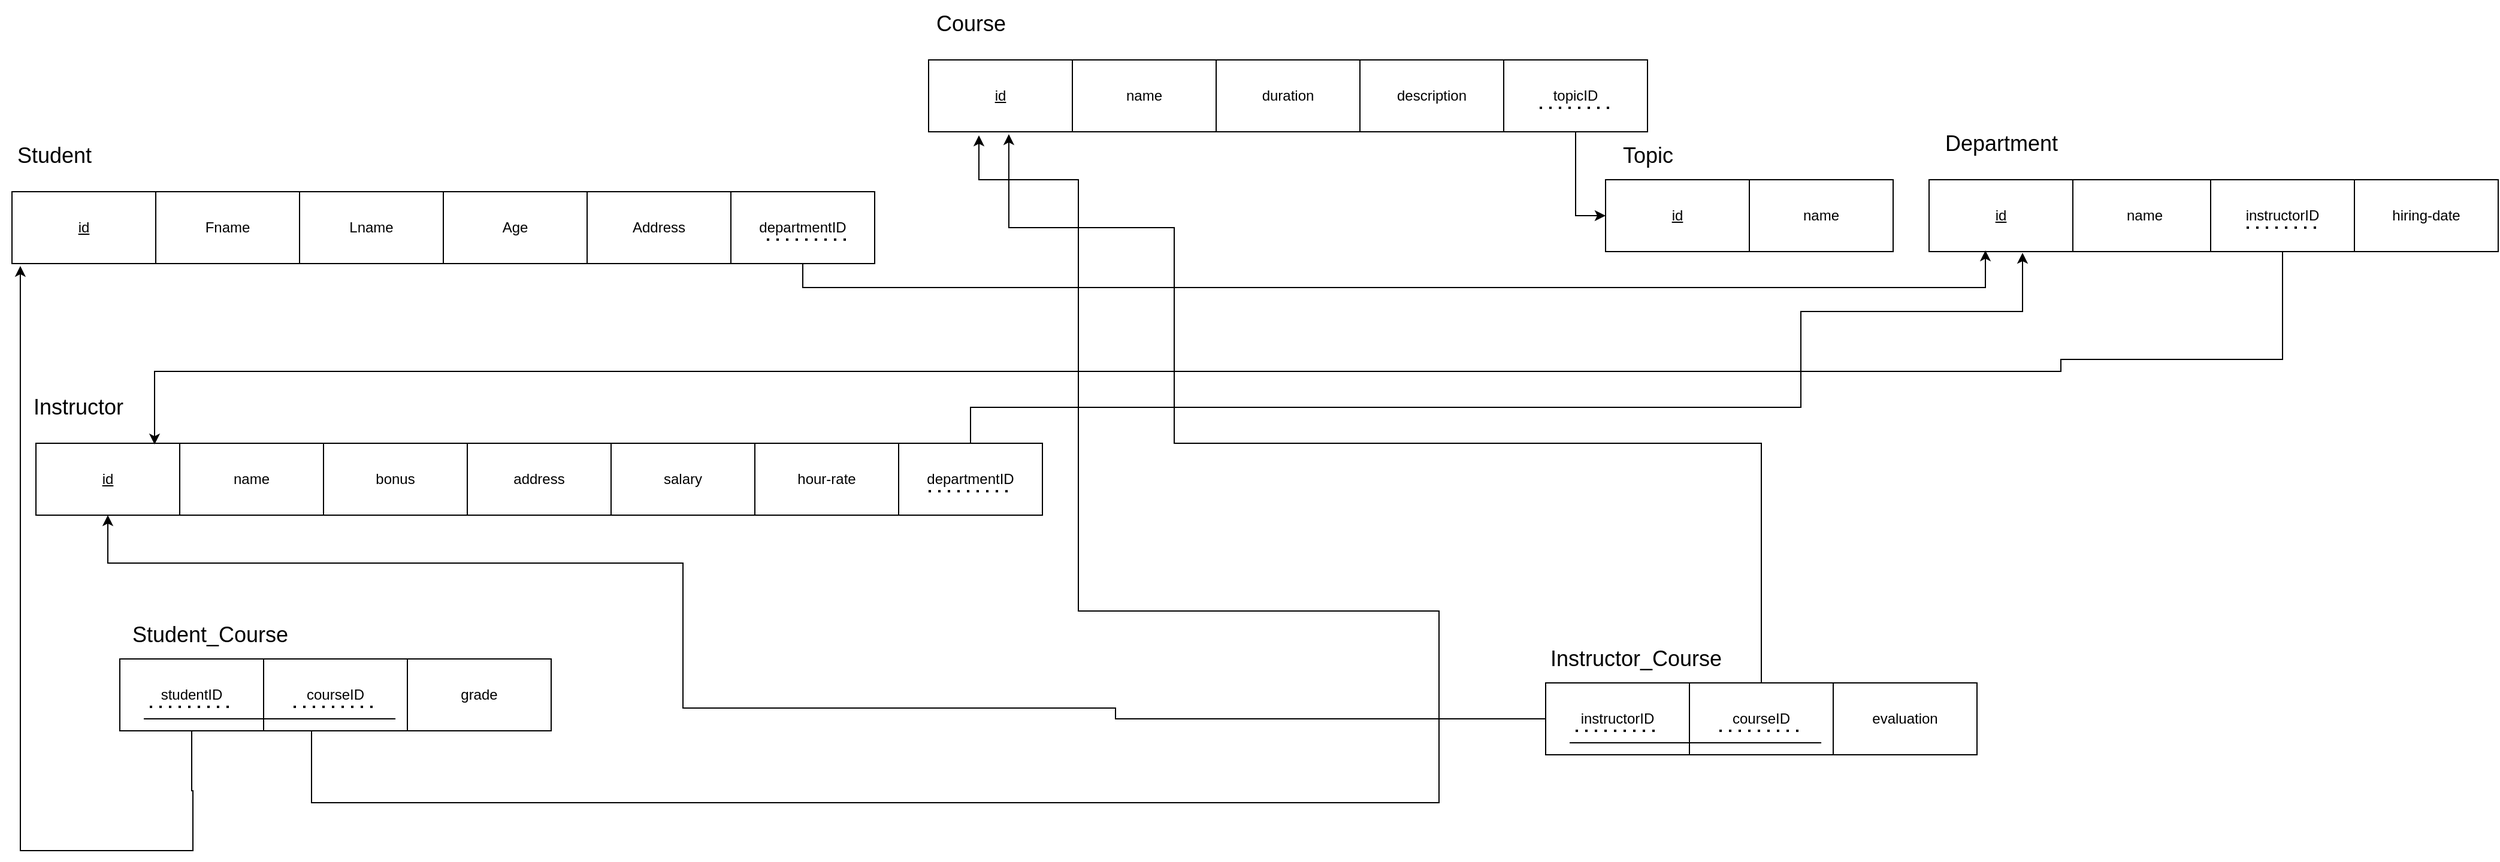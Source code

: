 <mxfile version="24.2.5" type="device">
  <diagram name="Page-1" id="cJD0f06-JthY3py7TRbJ">
    <mxGraphModel dx="2924" dy="1204" grid="1" gridSize="10" guides="1" tooltips="1" connect="1" arrows="1" fold="1" page="1" pageScale="1" pageWidth="850" pageHeight="1100" math="0" shadow="0">
      <root>
        <mxCell id="0" />
        <mxCell id="1" parent="0" />
        <mxCell id="5OCAOKwR4BYCnvJfHp_j-1" value="&lt;font style=&quot;font-size: 18px;&quot;&gt;Student&lt;/font&gt;" style="text;html=1;align=center;verticalAlign=middle;resizable=0;points=[];autosize=1;strokeColor=none;fillColor=none;" vertex="1" parent="1">
          <mxGeometry x="-620" y="200" width="90" height="40" as="geometry" />
        </mxCell>
        <mxCell id="5OCAOKwR4BYCnvJfHp_j-2" value="&lt;u&gt;id&lt;/u&gt;" style="rounded=0;whiteSpace=wrap;html=1;" vertex="1" parent="1">
          <mxGeometry x="-610" y="250" width="120" height="60" as="geometry" />
        </mxCell>
        <mxCell id="5OCAOKwR4BYCnvJfHp_j-3" value="Fname" style="rounded=0;whiteSpace=wrap;html=1;" vertex="1" parent="1">
          <mxGeometry x="-490" y="250" width="120" height="60" as="geometry" />
        </mxCell>
        <mxCell id="5OCAOKwR4BYCnvJfHp_j-4" value="Lname" style="rounded=0;whiteSpace=wrap;html=1;" vertex="1" parent="1">
          <mxGeometry x="-370" y="250" width="120" height="60" as="geometry" />
        </mxCell>
        <mxCell id="5OCAOKwR4BYCnvJfHp_j-5" value="Age" style="rounded=0;whiteSpace=wrap;html=1;" vertex="1" parent="1">
          <mxGeometry x="-250" y="250" width="120" height="60" as="geometry" />
        </mxCell>
        <mxCell id="5OCAOKwR4BYCnvJfHp_j-6" value="Address" style="rounded=0;whiteSpace=wrap;html=1;" vertex="1" parent="1">
          <mxGeometry x="-130" y="250" width="120" height="60" as="geometry" />
        </mxCell>
        <mxCell id="5OCAOKwR4BYCnvJfHp_j-7" value="name" style="rounded=0;whiteSpace=wrap;html=1;" vertex="1" parent="1">
          <mxGeometry x="275" y="140" width="120" height="60" as="geometry" />
        </mxCell>
        <mxCell id="5OCAOKwR4BYCnvJfHp_j-8" value="duration" style="rounded=0;whiteSpace=wrap;html=1;" vertex="1" parent="1">
          <mxGeometry x="395" y="140" width="120" height="60" as="geometry" />
        </mxCell>
        <mxCell id="5OCAOKwR4BYCnvJfHp_j-9" value="description" style="rounded=0;whiteSpace=wrap;html=1;" vertex="1" parent="1">
          <mxGeometry x="515" y="140" width="120" height="60" as="geometry" />
        </mxCell>
        <mxCell id="5OCAOKwR4BYCnvJfHp_j-10" value="&lt;u&gt;id&lt;/u&gt;" style="rounded=0;whiteSpace=wrap;html=1;" vertex="1" parent="1">
          <mxGeometry x="155" y="140" width="120" height="60" as="geometry" />
        </mxCell>
        <mxCell id="5OCAOKwR4BYCnvJfHp_j-12" value="&lt;font style=&quot;font-size: 18px;&quot;&gt;Course&lt;/font&gt;" style="text;html=1;align=center;verticalAlign=middle;resizable=0;points=[];autosize=1;strokeColor=none;fillColor=none;" vertex="1" parent="1">
          <mxGeometry x="150" y="90" width="80" height="40" as="geometry" />
        </mxCell>
        <mxCell id="5OCAOKwR4BYCnvJfHp_j-13" value="name" style="rounded=0;whiteSpace=wrap;html=1;" vertex="1" parent="1">
          <mxGeometry x="840" y="240" width="120" height="60" as="geometry" />
        </mxCell>
        <mxCell id="5OCAOKwR4BYCnvJfHp_j-16" value="&lt;u&gt;id&lt;/u&gt;" style="rounded=0;whiteSpace=wrap;html=1;" vertex="1" parent="1">
          <mxGeometry x="720" y="240" width="120" height="60" as="geometry" />
        </mxCell>
        <mxCell id="5OCAOKwR4BYCnvJfHp_j-17" value="&lt;font style=&quot;font-size: 18px;&quot;&gt;Topic&lt;/font&gt;" style="text;html=1;align=center;verticalAlign=middle;resizable=0;points=[];autosize=1;strokeColor=none;fillColor=none;" vertex="1" parent="1">
          <mxGeometry x="720" y="200" width="70" height="40" as="geometry" />
        </mxCell>
        <mxCell id="5OCAOKwR4BYCnvJfHp_j-18" value="name" style="rounded=0;whiteSpace=wrap;html=1;" vertex="1" parent="1">
          <mxGeometry x="1110" y="240" width="120" height="60" as="geometry" />
        </mxCell>
        <mxCell id="5OCAOKwR4BYCnvJfHp_j-19" value="&lt;u&gt;id&lt;/u&gt;" style="rounded=0;whiteSpace=wrap;html=1;" vertex="1" parent="1">
          <mxGeometry x="990" y="240" width="120" height="60" as="geometry" />
        </mxCell>
        <mxCell id="5OCAOKwR4BYCnvJfHp_j-20" value="&lt;font style=&quot;font-size: 18px;&quot;&gt;Department&lt;/font&gt;" style="text;html=1;align=center;verticalAlign=middle;resizable=0;points=[];autosize=1;strokeColor=none;fillColor=none;" vertex="1" parent="1">
          <mxGeometry x="990" y="190" width="120" height="40" as="geometry" />
        </mxCell>
        <mxCell id="5OCAOKwR4BYCnvJfHp_j-21" value="&lt;u&gt;id&lt;/u&gt;" style="rounded=0;whiteSpace=wrap;html=1;" vertex="1" parent="1">
          <mxGeometry x="-590" y="460" width="120" height="60" as="geometry" />
        </mxCell>
        <mxCell id="5OCAOKwR4BYCnvJfHp_j-22" value="name" style="rounded=0;whiteSpace=wrap;html=1;" vertex="1" parent="1">
          <mxGeometry x="-470" y="460" width="120" height="60" as="geometry" />
        </mxCell>
        <mxCell id="5OCAOKwR4BYCnvJfHp_j-23" value="bonus" style="rounded=0;whiteSpace=wrap;html=1;" vertex="1" parent="1">
          <mxGeometry x="-350" y="460" width="120" height="60" as="geometry" />
        </mxCell>
        <mxCell id="5OCAOKwR4BYCnvJfHp_j-24" value="address" style="rounded=0;whiteSpace=wrap;html=1;" vertex="1" parent="1">
          <mxGeometry x="-230" y="460" width="120" height="60" as="geometry" />
        </mxCell>
        <mxCell id="5OCAOKwR4BYCnvJfHp_j-25" value="salary" style="rounded=0;whiteSpace=wrap;html=1;" vertex="1" parent="1">
          <mxGeometry x="-110" y="460" width="120" height="60" as="geometry" />
        </mxCell>
        <mxCell id="5OCAOKwR4BYCnvJfHp_j-26" value="&lt;font style=&quot;font-size: 18px;&quot;&gt;Instructor&lt;/font&gt;" style="text;html=1;align=center;verticalAlign=middle;resizable=0;points=[];autosize=1;strokeColor=none;fillColor=none;" vertex="1" parent="1">
          <mxGeometry x="-605" y="410" width="100" height="40" as="geometry" />
        </mxCell>
        <mxCell id="5OCAOKwR4BYCnvJfHp_j-27" value="hour-rate" style="rounded=0;whiteSpace=wrap;html=1;" vertex="1" parent="1">
          <mxGeometry x="10" y="460" width="120" height="60" as="geometry" />
        </mxCell>
        <mxCell id="5OCAOKwR4BYCnvJfHp_j-30" style="edgeStyle=orthogonalEdgeStyle;rounded=0;orthogonalLoop=1;jettySize=auto;html=1;entryX=0.825;entryY=0.017;entryDx=0;entryDy=0;entryPerimeter=0;" edge="1" parent="1" source="5OCAOKwR4BYCnvJfHp_j-28" target="5OCAOKwR4BYCnvJfHp_j-21">
          <mxGeometry relative="1" as="geometry">
            <mxPoint x="-500" y="400" as="targetPoint" />
            <Array as="points">
              <mxPoint x="1285" y="390" />
              <mxPoint x="1100" y="390" />
              <mxPoint x="1100" y="400" />
              <mxPoint x="-491" y="400" />
            </Array>
          </mxGeometry>
        </mxCell>
        <mxCell id="5OCAOKwR4BYCnvJfHp_j-28" value="instructorID" style="rounded=0;whiteSpace=wrap;html=1;" vertex="1" parent="1">
          <mxGeometry x="1225" y="240" width="120" height="60" as="geometry" />
        </mxCell>
        <mxCell id="5OCAOKwR4BYCnvJfHp_j-29" value="" style="endArrow=none;dashed=1;html=1;dashPattern=1 3;strokeWidth=2;rounded=0;" edge="1" parent="1">
          <mxGeometry width="50" height="50" relative="1" as="geometry">
            <mxPoint x="1255" y="280" as="sourcePoint" />
            <mxPoint x="1315" y="280" as="targetPoint" />
          </mxGeometry>
        </mxCell>
        <mxCell id="5OCAOKwR4BYCnvJfHp_j-33" style="edgeStyle=orthogonalEdgeStyle;rounded=0;orthogonalLoop=1;jettySize=auto;html=1;entryX=0.65;entryY=1.017;entryDx=0;entryDy=0;entryPerimeter=0;" edge="1" parent="1" source="5OCAOKwR4BYCnvJfHp_j-31" target="5OCAOKwR4BYCnvJfHp_j-19">
          <mxGeometry relative="1" as="geometry">
            <mxPoint x="880" y="430" as="targetPoint" />
            <Array as="points">
              <mxPoint x="190" y="430" />
              <mxPoint x="883" y="430" />
              <mxPoint x="883" y="350" />
              <mxPoint x="1068" y="350" />
            </Array>
          </mxGeometry>
        </mxCell>
        <mxCell id="5OCAOKwR4BYCnvJfHp_j-31" value="departmentID" style="rounded=0;whiteSpace=wrap;html=1;" vertex="1" parent="1">
          <mxGeometry x="130" y="460" width="120" height="60" as="geometry" />
        </mxCell>
        <mxCell id="5OCAOKwR4BYCnvJfHp_j-32" value="" style="endArrow=none;dashed=1;html=1;dashPattern=1 3;strokeWidth=2;rounded=0;" edge="1" parent="1">
          <mxGeometry width="50" height="50" relative="1" as="geometry">
            <mxPoint x="155" y="500" as="sourcePoint" />
            <mxPoint x="225" y="500" as="targetPoint" />
          </mxGeometry>
        </mxCell>
        <mxCell id="5OCAOKwR4BYCnvJfHp_j-36" style="edgeStyle=orthogonalEdgeStyle;rounded=0;orthogonalLoop=1;jettySize=auto;html=1;entryX=0.392;entryY=0.983;entryDx=0;entryDy=0;entryPerimeter=0;" edge="1" parent="1" source="5OCAOKwR4BYCnvJfHp_j-35" target="5OCAOKwR4BYCnvJfHp_j-19">
          <mxGeometry relative="1" as="geometry">
            <mxPoint x="1040" y="330" as="targetPoint" />
            <Array as="points">
              <mxPoint x="50" y="330" />
              <mxPoint x="1037" y="330" />
            </Array>
          </mxGeometry>
        </mxCell>
        <mxCell id="5OCAOKwR4BYCnvJfHp_j-35" value="departmentID" style="rounded=0;whiteSpace=wrap;html=1;" vertex="1" parent="1">
          <mxGeometry x="-10" y="250" width="120" height="60" as="geometry" />
        </mxCell>
        <mxCell id="5OCAOKwR4BYCnvJfHp_j-37" value="" style="endArrow=none;dashed=1;html=1;dashPattern=1 3;strokeWidth=2;rounded=0;" edge="1" parent="1">
          <mxGeometry width="50" height="50" relative="1" as="geometry">
            <mxPoint x="20" y="290" as="sourcePoint" />
            <mxPoint x="90" y="290" as="targetPoint" />
          </mxGeometry>
        </mxCell>
        <mxCell id="5OCAOKwR4BYCnvJfHp_j-40" style="edgeStyle=orthogonalEdgeStyle;rounded=0;orthogonalLoop=1;jettySize=auto;html=1;entryX=0;entryY=0.5;entryDx=0;entryDy=0;" edge="1" parent="1" source="5OCAOKwR4BYCnvJfHp_j-38" target="5OCAOKwR4BYCnvJfHp_j-16">
          <mxGeometry relative="1" as="geometry">
            <mxPoint x="695" y="270" as="targetPoint" />
            <Array as="points">
              <mxPoint x="695" y="270" />
            </Array>
          </mxGeometry>
        </mxCell>
        <mxCell id="5OCAOKwR4BYCnvJfHp_j-38" value="topicID" style="rounded=0;whiteSpace=wrap;html=1;" vertex="1" parent="1">
          <mxGeometry x="635" y="140" width="120" height="60" as="geometry" />
        </mxCell>
        <mxCell id="5OCAOKwR4BYCnvJfHp_j-39" value="" style="endArrow=none;dashed=1;html=1;dashPattern=1 3;strokeWidth=2;rounded=0;" edge="1" parent="1">
          <mxGeometry width="50" height="50" relative="1" as="geometry">
            <mxPoint x="665" y="180" as="sourcePoint" />
            <mxPoint x="725" y="180" as="targetPoint" />
          </mxGeometry>
        </mxCell>
        <mxCell id="5OCAOKwR4BYCnvJfHp_j-48" style="edgeStyle=orthogonalEdgeStyle;rounded=0;orthogonalLoop=1;jettySize=auto;html=1;entryX=0.058;entryY=1.033;entryDx=0;entryDy=0;entryPerimeter=0;" edge="1" parent="1" source="5OCAOKwR4BYCnvJfHp_j-41" target="5OCAOKwR4BYCnvJfHp_j-2">
          <mxGeometry relative="1" as="geometry">
            <mxPoint x="-610" y="800" as="targetPoint" />
            <Array as="points">
              <mxPoint x="-460" y="750" />
              <mxPoint x="-459" y="750" />
              <mxPoint x="-459" y="800" />
              <mxPoint x="-603" y="800" />
            </Array>
          </mxGeometry>
        </mxCell>
        <mxCell id="5OCAOKwR4BYCnvJfHp_j-41" value="studentID" style="rounded=0;whiteSpace=wrap;html=1;" vertex="1" parent="1">
          <mxGeometry x="-520" y="640" width="120" height="60" as="geometry" />
        </mxCell>
        <mxCell id="5OCAOKwR4BYCnvJfHp_j-42" value="" style="endArrow=none;dashed=1;html=1;dashPattern=1 3;strokeWidth=2;rounded=0;" edge="1" parent="1">
          <mxGeometry width="50" height="50" relative="1" as="geometry">
            <mxPoint x="-495" y="680" as="sourcePoint" />
            <mxPoint x="-425" y="680" as="targetPoint" />
          </mxGeometry>
        </mxCell>
        <mxCell id="5OCAOKwR4BYCnvJfHp_j-49" style="edgeStyle=orthogonalEdgeStyle;rounded=0;orthogonalLoop=1;jettySize=auto;html=1;exitX=0.5;exitY=1;exitDx=0;exitDy=0;entryX=0.35;entryY=1.05;entryDx=0;entryDy=0;entryPerimeter=0;" edge="1" parent="1" target="5OCAOKwR4BYCnvJfHp_j-10">
          <mxGeometry relative="1" as="geometry">
            <mxPoint x="200" y="240" as="targetPoint" />
            <mxPoint x="-360" y="700" as="sourcePoint" />
            <Array as="points">
              <mxPoint x="-360" y="760" />
              <mxPoint x="581" y="760" />
              <mxPoint x="581" y="600" />
              <mxPoint x="280" y="600" />
              <mxPoint x="280" y="240" />
              <mxPoint x="197" y="240" />
            </Array>
          </mxGeometry>
        </mxCell>
        <mxCell id="5OCAOKwR4BYCnvJfHp_j-43" value="courseID" style="rounded=0;whiteSpace=wrap;html=1;" vertex="1" parent="1">
          <mxGeometry x="-400" y="640" width="120" height="60" as="geometry" />
        </mxCell>
        <mxCell id="5OCAOKwR4BYCnvJfHp_j-44" value="" style="endArrow=none;dashed=1;html=1;dashPattern=1 3;strokeWidth=2;rounded=0;" edge="1" parent="1">
          <mxGeometry width="50" height="50" relative="1" as="geometry">
            <mxPoint x="-375" y="680" as="sourcePoint" />
            <mxPoint x="-305" y="680" as="targetPoint" />
          </mxGeometry>
        </mxCell>
        <mxCell id="5OCAOKwR4BYCnvJfHp_j-45" value="grade" style="rounded=0;whiteSpace=wrap;html=1;" vertex="1" parent="1">
          <mxGeometry x="-280" y="640" width="120" height="60" as="geometry" />
        </mxCell>
        <mxCell id="5OCAOKwR4BYCnvJfHp_j-47" value="&lt;font style=&quot;font-size: 18px;&quot;&gt;Student_Course&lt;/font&gt;" style="text;html=1;align=center;verticalAlign=middle;resizable=0;points=[];autosize=1;strokeColor=none;fillColor=none;" vertex="1" parent="1">
          <mxGeometry x="-520" y="600" width="150" height="40" as="geometry" />
        </mxCell>
        <mxCell id="5OCAOKwR4BYCnvJfHp_j-50" value="hiring-date" style="rounded=0;whiteSpace=wrap;html=1;" vertex="1" parent="1">
          <mxGeometry x="1345" y="240" width="120" height="60" as="geometry" />
        </mxCell>
        <mxCell id="5OCAOKwR4BYCnvJfHp_j-51" value="" style="endArrow=none;html=1;rounded=0;entryX=0.917;entryY=0.833;entryDx=0;entryDy=0;entryPerimeter=0;" edge="1" parent="1" target="5OCAOKwR4BYCnvJfHp_j-43">
          <mxGeometry width="50" height="50" relative="1" as="geometry">
            <mxPoint x="-500" y="690" as="sourcePoint" />
            <mxPoint x="-420" y="690" as="targetPoint" />
          </mxGeometry>
        </mxCell>
        <mxCell id="5OCAOKwR4BYCnvJfHp_j-59" style="edgeStyle=orthogonalEdgeStyle;rounded=0;orthogonalLoop=1;jettySize=auto;html=1;entryX=0.5;entryY=1;entryDx=0;entryDy=0;" edge="1" parent="1" source="5OCAOKwR4BYCnvJfHp_j-52" target="5OCAOKwR4BYCnvJfHp_j-21">
          <mxGeometry relative="1" as="geometry">
            <mxPoint x="-530" y="560" as="targetPoint" />
            <Array as="points">
              <mxPoint x="311" y="690" />
              <mxPoint x="311" y="681" />
              <mxPoint x="-50" y="681" />
              <mxPoint x="-50" y="560" />
              <mxPoint x="-530" y="560" />
            </Array>
          </mxGeometry>
        </mxCell>
        <mxCell id="5OCAOKwR4BYCnvJfHp_j-52" value="instructorID" style="rounded=0;whiteSpace=wrap;html=1;" vertex="1" parent="1">
          <mxGeometry x="670" y="660" width="120" height="60" as="geometry" />
        </mxCell>
        <mxCell id="5OCAOKwR4BYCnvJfHp_j-53" value="" style="endArrow=none;dashed=1;html=1;dashPattern=1 3;strokeWidth=2;rounded=0;" edge="1" parent="1">
          <mxGeometry width="50" height="50" relative="1" as="geometry">
            <mxPoint x="695" y="700" as="sourcePoint" />
            <mxPoint x="765" y="700" as="targetPoint" />
          </mxGeometry>
        </mxCell>
        <mxCell id="5OCAOKwR4BYCnvJfHp_j-60" style="edgeStyle=orthogonalEdgeStyle;rounded=0;orthogonalLoop=1;jettySize=auto;html=1;entryX=0.558;entryY=1.033;entryDx=0;entryDy=0;entryPerimeter=0;" edge="1" parent="1" source="5OCAOKwR4BYCnvJfHp_j-54" target="5OCAOKwR4BYCnvJfHp_j-10">
          <mxGeometry relative="1" as="geometry">
            <mxPoint x="220" y="280" as="targetPoint" />
            <Array as="points">
              <mxPoint x="850" y="460" />
              <mxPoint x="360" y="460" />
              <mxPoint x="360" y="280" />
              <mxPoint x="222" y="280" />
            </Array>
          </mxGeometry>
        </mxCell>
        <mxCell id="5OCAOKwR4BYCnvJfHp_j-54" value="courseID" style="rounded=0;whiteSpace=wrap;html=1;" vertex="1" parent="1">
          <mxGeometry x="790" y="660" width="120" height="60" as="geometry" />
        </mxCell>
        <mxCell id="5OCAOKwR4BYCnvJfHp_j-55" value="" style="endArrow=none;dashed=1;html=1;dashPattern=1 3;strokeWidth=2;rounded=0;" edge="1" parent="1">
          <mxGeometry width="50" height="50" relative="1" as="geometry">
            <mxPoint x="815" y="700" as="sourcePoint" />
            <mxPoint x="885" y="700" as="targetPoint" />
          </mxGeometry>
        </mxCell>
        <mxCell id="5OCAOKwR4BYCnvJfHp_j-56" value="evaluation" style="rounded=0;whiteSpace=wrap;html=1;" vertex="1" parent="1">
          <mxGeometry x="910" y="660" width="120" height="60" as="geometry" />
        </mxCell>
        <mxCell id="5OCAOKwR4BYCnvJfHp_j-57" value="&lt;font style=&quot;font-size: 18px;&quot;&gt;Instructor_Course&lt;/font&gt;" style="text;html=1;align=center;verticalAlign=middle;resizable=0;points=[];autosize=1;strokeColor=none;fillColor=none;" vertex="1" parent="1">
          <mxGeometry x="660" y="620" width="170" height="40" as="geometry" />
        </mxCell>
        <mxCell id="5OCAOKwR4BYCnvJfHp_j-58" value="" style="endArrow=none;html=1;rounded=0;entryX=0.917;entryY=0.833;entryDx=0;entryDy=0;entryPerimeter=0;" edge="1" target="5OCAOKwR4BYCnvJfHp_j-54" parent="1">
          <mxGeometry width="50" height="50" relative="1" as="geometry">
            <mxPoint x="690" y="710" as="sourcePoint" />
            <mxPoint x="770" y="710" as="targetPoint" />
          </mxGeometry>
        </mxCell>
      </root>
    </mxGraphModel>
  </diagram>
</mxfile>
